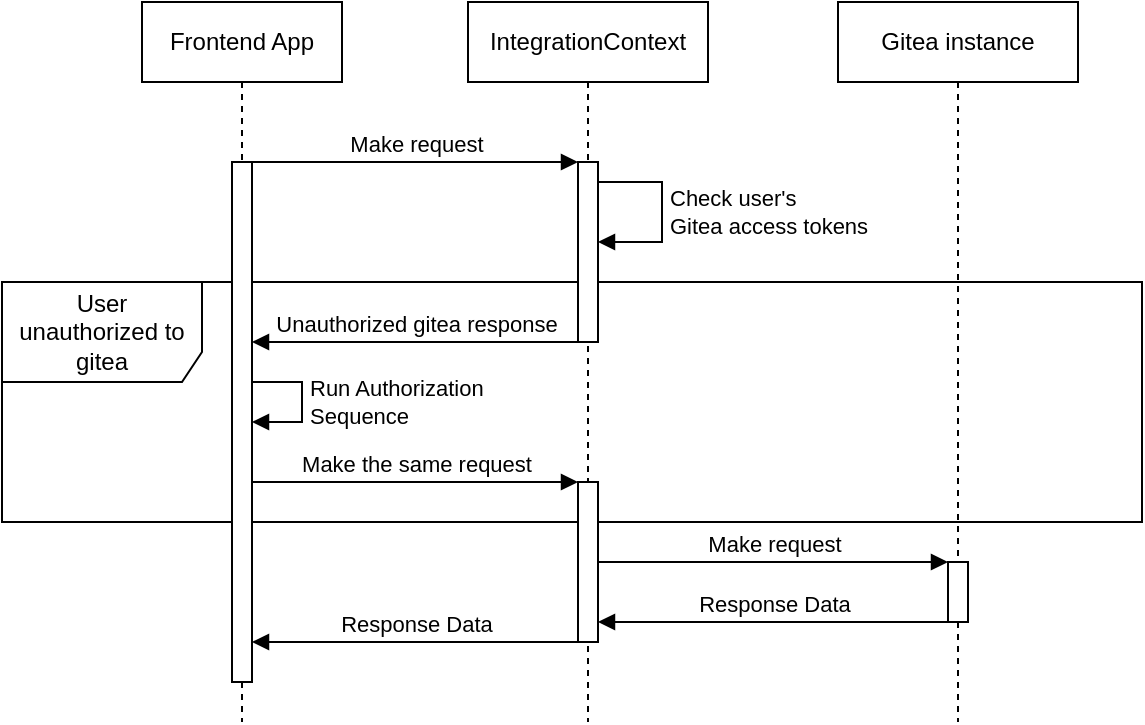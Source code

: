 <mxfile version="20.3.0" type="device"><diagram id="5ajD1QXupujysp003MfU" name="Page-1"><mxGraphModel dx="551" dy="423" grid="1" gridSize="10" guides="1" tooltips="1" connect="1" arrows="1" fold="1" page="1" pageScale="1" pageWidth="850" pageHeight="1100" math="0" shadow="0"><root><mxCell id="0"/><mxCell id="1" parent="0"/><mxCell id="OGhlSQtUN5E4HwTibEoE-26" value="User unauthorized to gitea" style="shape=umlFrame;whiteSpace=wrap;html=1;width=100;height=50;" parent="1" vertex="1"><mxGeometry x="90" y="250" width="570" height="120" as="geometry"/></mxCell><mxCell id="OGhlSQtUN5E4HwTibEoE-3" value="Frontend App" style="shape=umlLifeline;perimeter=lifelinePerimeter;whiteSpace=wrap;html=1;container=1;collapsible=0;recursiveResize=0;outlineConnect=0;" parent="1" vertex="1"><mxGeometry x="160" y="110" width="100" height="360" as="geometry"/></mxCell><mxCell id="OGhlSQtUN5E4HwTibEoE-4" value="" style="html=1;points=[];perimeter=orthogonalPerimeter;" parent="OGhlSQtUN5E4HwTibEoE-3" vertex="1"><mxGeometry x="45" y="80" width="10" height="260" as="geometry"/></mxCell><mxCell id="OGhlSQtUN5E4HwTibEoE-33" value="Run Authorization &lt;br&gt;Sequence" style="edgeStyle=orthogonalEdgeStyle;html=1;align=left;spacingLeft=2;endArrow=block;rounded=0;" parent="OGhlSQtUN5E4HwTibEoE-3" source="OGhlSQtUN5E4HwTibEoE-4" target="OGhlSQtUN5E4HwTibEoE-4" edge="1"><mxGeometry relative="1" as="geometry"><mxPoint x="238" y="100" as="sourcePoint"/><Array as="points"><mxPoint x="80" y="190"/><mxPoint x="80" y="210"/></Array><mxPoint x="238" y="130" as="targetPoint"/></mxGeometry></mxCell><mxCell id="OGhlSQtUN5E4HwTibEoE-6" value="IntegrationContext" style="shape=umlLifeline;perimeter=lifelinePerimeter;whiteSpace=wrap;html=1;container=1;collapsible=0;recursiveResize=0;outlineConnect=0;" parent="1" vertex="1"><mxGeometry x="323" y="110" width="120" height="360" as="geometry"/></mxCell><mxCell id="OGhlSQtUN5E4HwTibEoE-19" value="" style="html=1;points=[];perimeter=orthogonalPerimeter;" parent="OGhlSQtUN5E4HwTibEoE-6" vertex="1"><mxGeometry x="55" y="80" width="10" height="90" as="geometry"/></mxCell><mxCell id="OGhlSQtUN5E4HwTibEoE-25" value="Check user's &lt;br&gt;Gitea access tokens" style="edgeStyle=orthogonalEdgeStyle;html=1;align=left;spacingLeft=2;endArrow=block;rounded=0;" parent="OGhlSQtUN5E4HwTibEoE-6" source="OGhlSQtUN5E4HwTibEoE-19" target="OGhlSQtUN5E4HwTibEoE-19" edge="1"><mxGeometry relative="1" as="geometry"><mxPoint x="102" y="110" as="sourcePoint"/><Array as="points"><mxPoint x="97" y="90"/><mxPoint x="97" y="120"/></Array><mxPoint x="107" y="130" as="targetPoint"/></mxGeometry></mxCell><mxCell id="OGhlSQtUN5E4HwTibEoE-35" value="" style="html=1;points=[];perimeter=orthogonalPerimeter;" parent="OGhlSQtUN5E4HwTibEoE-6" vertex="1"><mxGeometry x="55" y="240" width="10" height="80" as="geometry"/></mxCell><mxCell id="OGhlSQtUN5E4HwTibEoE-16" value="Gitea instance" style="shape=umlLifeline;perimeter=lifelinePerimeter;whiteSpace=wrap;html=1;container=1;collapsible=0;recursiveResize=0;outlineConnect=0;" parent="1" vertex="1"><mxGeometry x="508" y="110" width="120" height="360" as="geometry"/></mxCell><mxCell id="OGhlSQtUN5E4HwTibEoE-38" value="" style="html=1;points=[];perimeter=orthogonalPerimeter;" parent="OGhlSQtUN5E4HwTibEoE-16" vertex="1"><mxGeometry x="55" y="280" width="10" height="30" as="geometry"/></mxCell><mxCell id="OGhlSQtUN5E4HwTibEoE-20" value="Make request" style="html=1;verticalAlign=bottom;endArrow=block;rounded=0;" parent="1" source="OGhlSQtUN5E4HwTibEoE-4" target="OGhlSQtUN5E4HwTibEoE-19" edge="1"><mxGeometry width="80" relative="1" as="geometry"><mxPoint x="75" y="190" as="sourcePoint"/><mxPoint x="205" y="190" as="targetPoint"/><Array as="points"><mxPoint x="280" y="190"/></Array></mxGeometry></mxCell><mxCell id="OGhlSQtUN5E4HwTibEoE-27" value="Unauthorized gitea response" style="html=1;verticalAlign=bottom;endArrow=block;rounded=0;" parent="1" source="OGhlSQtUN5E4HwTibEoE-19" target="OGhlSQtUN5E4HwTibEoE-4" edge="1"><mxGeometry width="80" relative="1" as="geometry"><mxPoint x="225.0" y="200" as="sourcePoint"/><mxPoint x="388" y="200" as="targetPoint"/><Array as="points"><mxPoint x="290" y="280"/></Array></mxGeometry></mxCell><mxCell id="OGhlSQtUN5E4HwTibEoE-36" value="Make the same request" style="html=1;verticalAlign=bottom;endArrow=block;rounded=0;" parent="1" source="OGhlSQtUN5E4HwTibEoE-4" target="OGhlSQtUN5E4HwTibEoE-35" edge="1"><mxGeometry width="80" relative="1" as="geometry"><mxPoint x="225" y="200" as="sourcePoint"/><mxPoint x="388" y="200" as="targetPoint"/><Array as="points"><mxPoint x="300" y="350"/></Array></mxGeometry></mxCell><mxCell id="OGhlSQtUN5E4HwTibEoE-37" value="Response Data" style="html=1;verticalAlign=bottom;endArrow=block;rounded=0;" parent="1" source="OGhlSQtUN5E4HwTibEoE-35" target="OGhlSQtUN5E4HwTibEoE-4" edge="1"><mxGeometry width="80" relative="1" as="geometry"><mxPoint x="225.0" y="360" as="sourcePoint"/><mxPoint x="388" y="360" as="targetPoint"/><Array as="points"><mxPoint x="300" y="430"/></Array></mxGeometry></mxCell><mxCell id="OGhlSQtUN5E4HwTibEoE-39" value="Make request" style="html=1;verticalAlign=bottom;endArrow=block;rounded=0;" parent="1" source="OGhlSQtUN5E4HwTibEoE-35" target="OGhlSQtUN5E4HwTibEoE-38" edge="1"><mxGeometry width="80" relative="1" as="geometry"><mxPoint x="225.0" y="360" as="sourcePoint"/><mxPoint x="388" y="360" as="targetPoint"/><Array as="points"><mxPoint x="480" y="390"/></Array></mxGeometry></mxCell><mxCell id="OGhlSQtUN5E4HwTibEoE-40" value="Response Data" style="html=1;verticalAlign=bottom;endArrow=block;rounded=0;" parent="1" source="OGhlSQtUN5E4HwTibEoE-38" target="OGhlSQtUN5E4HwTibEoE-35" edge="1"><mxGeometry width="80" relative="1" as="geometry"><mxPoint x="388" y="440" as="sourcePoint"/><mxPoint x="225.0" y="440" as="targetPoint"/><Array as="points"><mxPoint x="480" y="420"/></Array></mxGeometry></mxCell></root></mxGraphModel></diagram></mxfile>